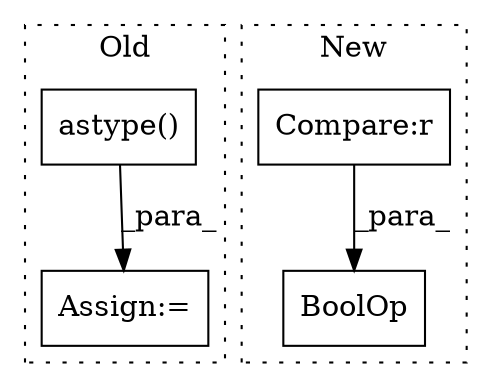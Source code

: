 digraph G {
subgraph cluster0 {
1 [label="astype()" a="75" s="4097,4116" l="11,1" shape="box"];
3 [label="Assign:=" a="68" s="4094" l="3" shape="box"];
label = "Old";
style="dotted";
}
subgraph cluster1 {
2 [label="BoolOp" a="72" s="4702" l="33" shape="box"];
4 [label="Compare:r" a="40" s="4702" l="15" shape="box"];
label = "New";
style="dotted";
}
1 -> 3 [label="_para_"];
4 -> 2 [label="_para_"];
}